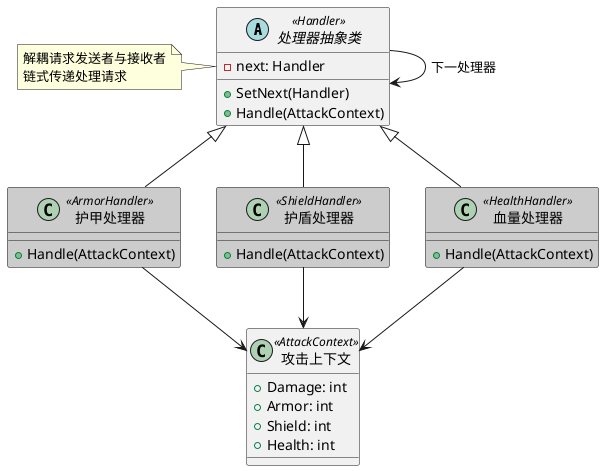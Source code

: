 @startuml

abstract class "处理器抽象类" as Handler <<Handler>> {
  - next: Handler
  + SetNext(Handler)
  + Handle(AttackContext)
}

class "护甲处理器" as ArmorHandler <<ArmorHandler>> #cccccc {
  + Handle(AttackContext)
}

class "护盾处理器" as ShieldHandler <<ShieldHandler>> #cccccc {
  + Handle(AttackContext)
}

class "血量处理器" as HealthHandler <<HealthHandler>> #cccccc {
  + Handle(AttackContext)
}

class "攻击上下文" as AttackContext <<AttackContext>> {
  + Damage: int
  + Armor: int
  + Shield: int
  + Health: int
}

Handler <|-- ArmorHandler
Handler <|-- ShieldHandler
Handler <|-- HealthHandler
Handler --> Handler : 下一处理器
ArmorHandler --> AttackContext
ShieldHandler --> AttackContext
HealthHandler --> AttackContext
note left of Handler
  解耦请求发送者与接收者
  链式传递处理请求
end note
@enduml